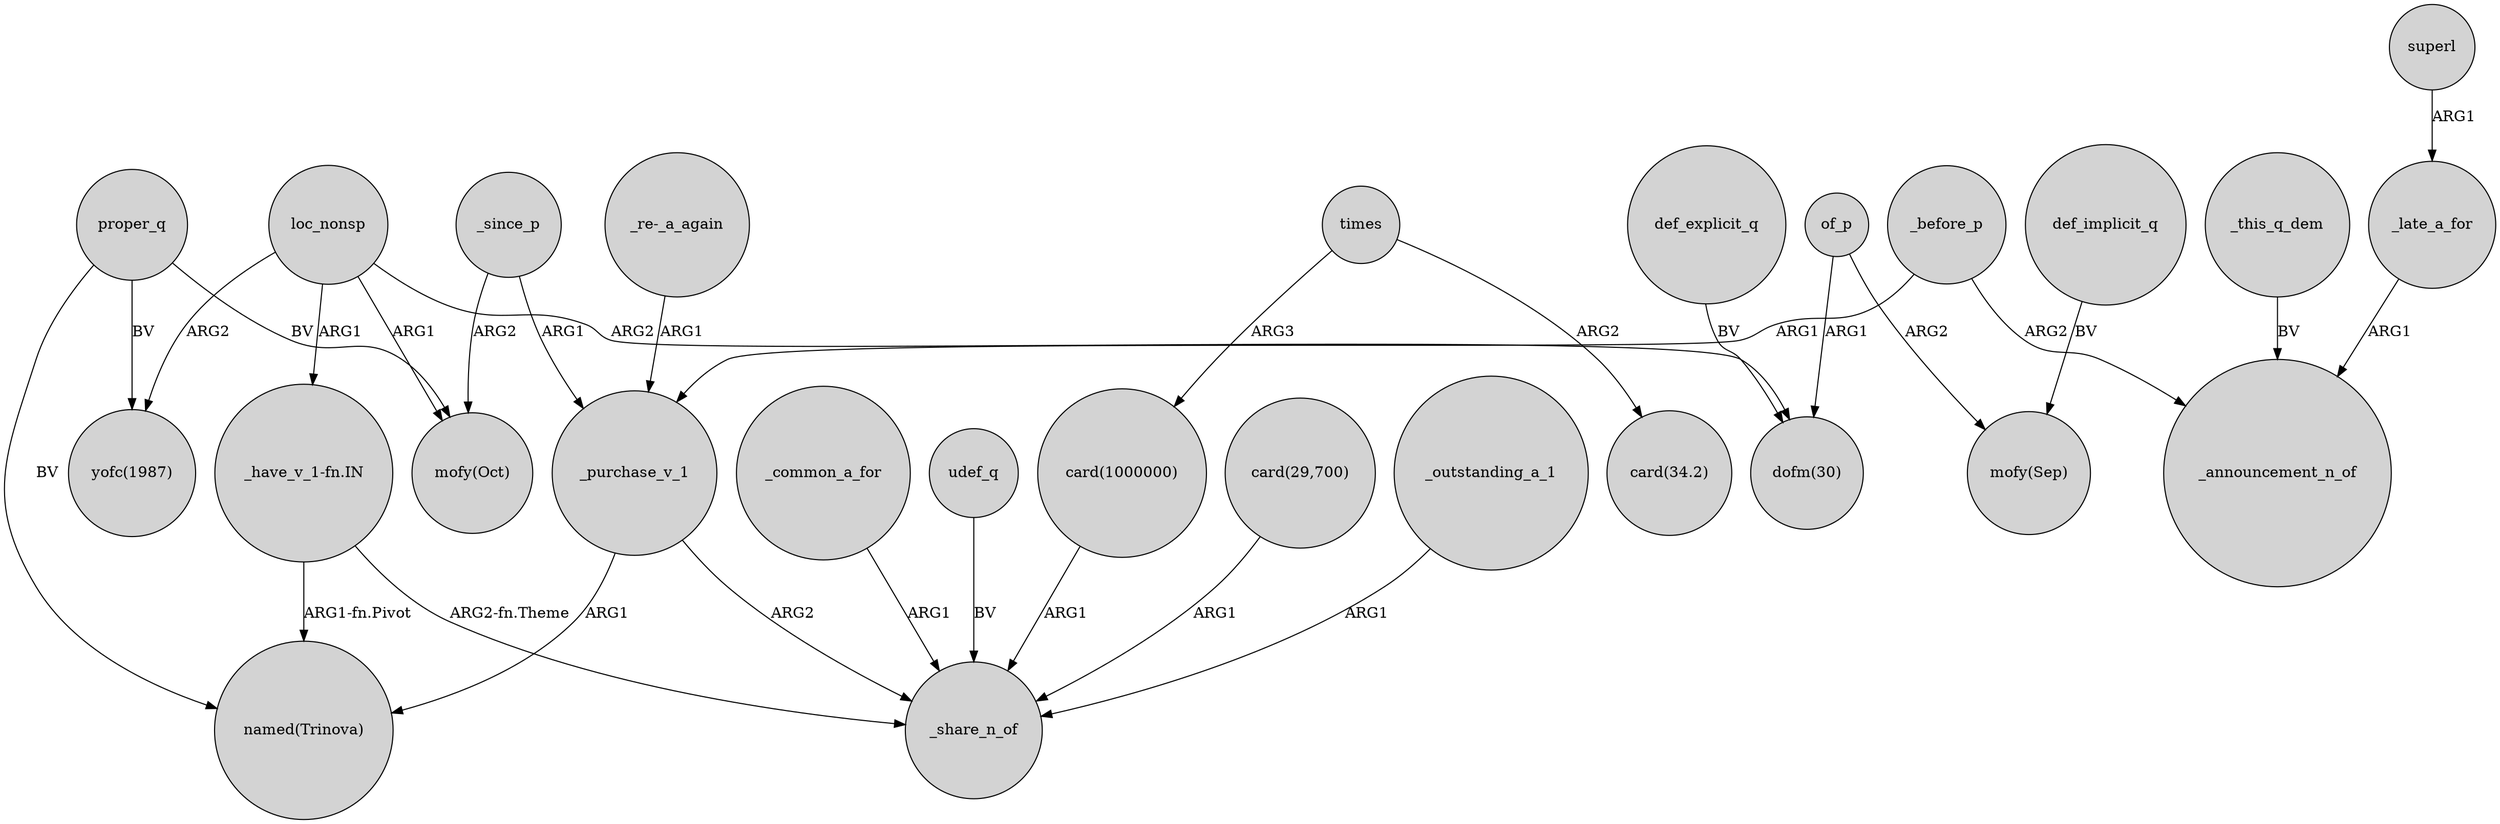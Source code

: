 digraph {
	node [shape=circle style=filled]
	"_re-_a_again" -> _purchase_v_1 [label=ARG1]
	_purchase_v_1 -> "named(Trinova)" [label=ARG1]
	_purchase_v_1 -> _share_n_of [label=ARG2]
	loc_nonsp -> "mofy(Oct)" [label=ARG1]
	_before_p -> _announcement_n_of [label=ARG2]
	"card(29,700)" -> _share_n_of [label=ARG1]
	superl -> _late_a_for [label=ARG1]
	proper_q -> "mofy(Oct)" [label=BV]
	of_p -> "mofy(Sep)" [label=ARG2]
	"_have_v_1-fn.IN" -> _share_n_of [label="ARG2-fn.Theme"]
	_outstanding_a_1 -> _share_n_of [label=ARG1]
	_since_p -> _purchase_v_1 [label=ARG1]
	def_explicit_q -> "dofm(30)" [label=BV]
	_since_p -> "mofy(Oct)" [label=ARG2]
	_late_a_for -> _announcement_n_of [label=ARG1]
	loc_nonsp -> "dofm(30)" [label=ARG2]
	_before_p -> _purchase_v_1 [label=ARG1]
	times -> "card(1000000)" [label=ARG3]
	def_implicit_q -> "mofy(Sep)" [label=BV]
	_common_a_for -> _share_n_of [label=ARG1]
	udef_q -> _share_n_of [label=BV]
	"card(1000000)" -> _share_n_of [label=ARG1]
	proper_q -> "yofc(1987)" [label=BV]
	of_p -> "dofm(30)" [label=ARG1]
	loc_nonsp -> "yofc(1987)" [label=ARG2]
	times -> "card(34.2)" [label=ARG2]
	loc_nonsp -> "_have_v_1-fn.IN" [label=ARG1]
	_this_q_dem -> _announcement_n_of [label=BV]
	"_have_v_1-fn.IN" -> "named(Trinova)" [label="ARG1-fn.Pivot"]
	proper_q -> "named(Trinova)" [label=BV]
}
